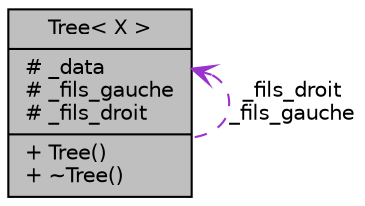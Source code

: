 digraph G
{
  bgcolor="transparent";
  edge [fontname="Helvetica",fontsize="10",labelfontname="Helvetica",labelfontsize="10"];
  node [fontname="Helvetica",fontsize="10",shape=record];
  Node1 [label="{Tree\< X \>\n|# _data\l# _fils_gauche\l# _fils_droit\l|+ Tree()\l+ ~Tree()\l}",height=0.2,width=0.4,color="black", fillcolor="grey75", style="filled" fontcolor="black"];
  Node1 -> Node1 [dir=back,color="darkorchid3",fontsize="10",style="dashed",label="_fils_droit\n_fils_gauche",arrowtail="open"];
}

